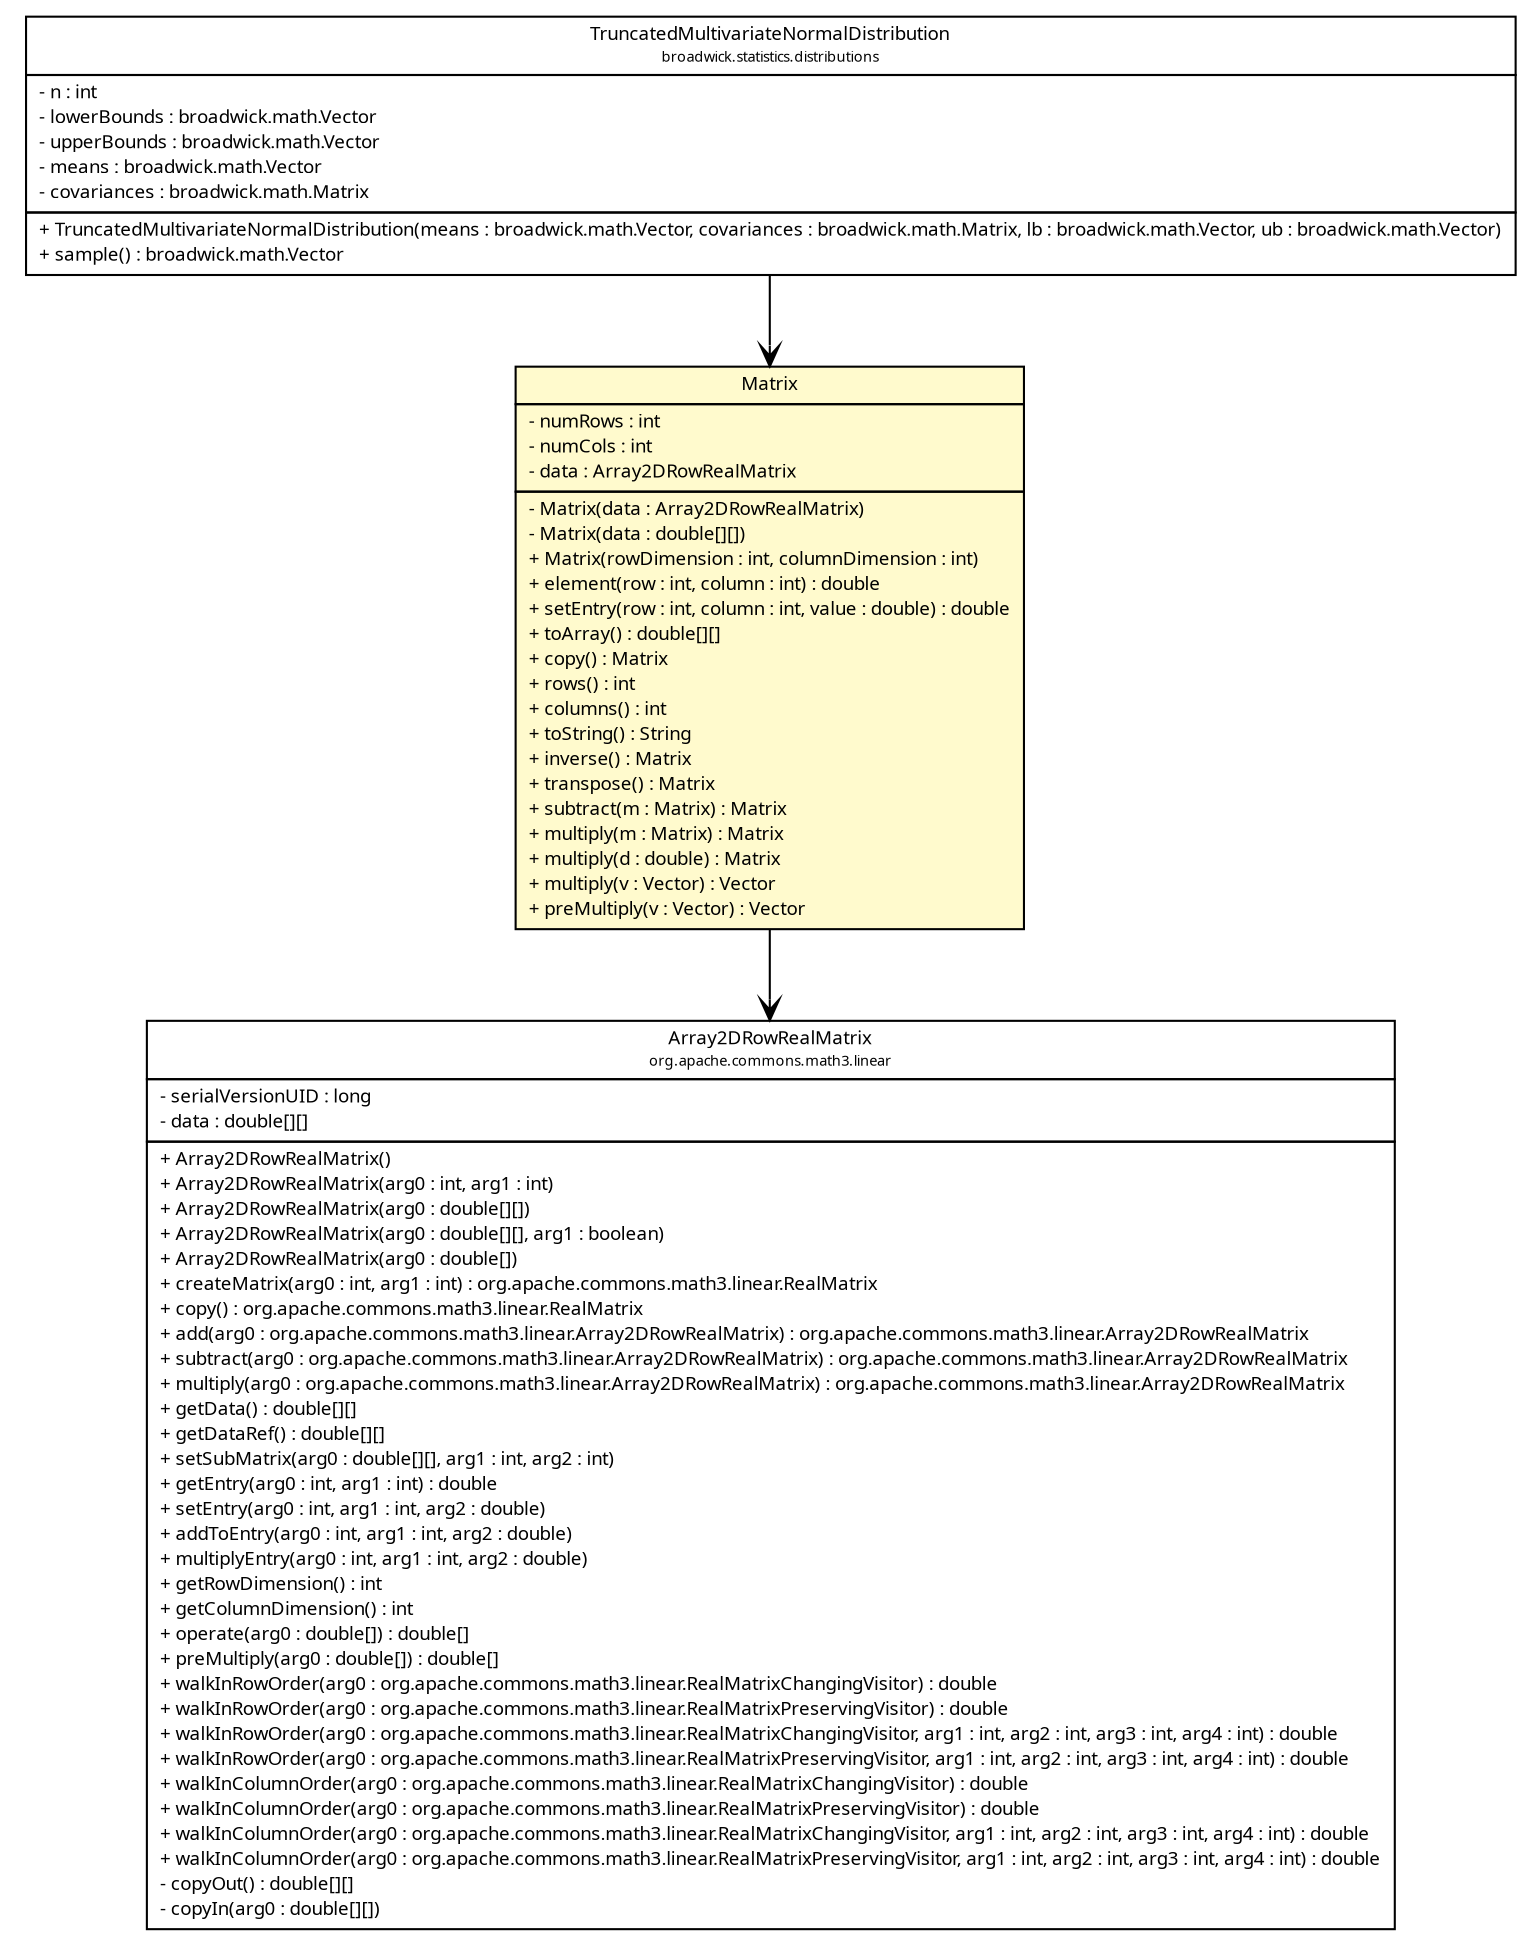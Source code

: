 #!/usr/local/bin/dot
#
# Class diagram 
# Generated by UMLGraph version R5_6 (http://www.umlgraph.org/)
#

digraph G {
	edge [fontname="Trebuchet MS",fontsize=10,labelfontname="Trebuchet MS",labelfontsize=10];
	node [fontname="Trebuchet MS",fontsize=10,shape=plaintext];
	nodesep=0.25;
	ranksep=0.5;
	// broadwick.math.Matrix
	c17339 [label=<<table title="broadwick.math.Matrix" border="0" cellborder="1" cellspacing="0" cellpadding="2" port="p" bgcolor="lemonChiffon" href="./Matrix.html">
		<tr><td><table border="0" cellspacing="0" cellpadding="1">
<tr><td align="center" balign="center"><font face="Trebuchet MS"> Matrix </font></td></tr>
		</table></td></tr>
		<tr><td><table border="0" cellspacing="0" cellpadding="1">
<tr><td align="left" balign="left"> - numRows : int </td></tr>
<tr><td align="left" balign="left"> - numCols : int </td></tr>
<tr><td align="left" balign="left"> - data : Array2DRowRealMatrix </td></tr>
		</table></td></tr>
		<tr><td><table border="0" cellspacing="0" cellpadding="1">
<tr><td align="left" balign="left"> - Matrix(data : Array2DRowRealMatrix) </td></tr>
<tr><td align="left" balign="left"> - Matrix(data : double[][]) </td></tr>
<tr><td align="left" balign="left"> + Matrix(rowDimension : int, columnDimension : int) </td></tr>
<tr><td align="left" balign="left"> + element(row : int, column : int) : double </td></tr>
<tr><td align="left" balign="left"> + setEntry(row : int, column : int, value : double) : double </td></tr>
<tr><td align="left" balign="left"> + toArray() : double[][] </td></tr>
<tr><td align="left" balign="left"> + copy() : Matrix </td></tr>
<tr><td align="left" balign="left"> + rows() : int </td></tr>
<tr><td align="left" balign="left"> + columns() : int </td></tr>
<tr><td align="left" balign="left"> + toString() : String </td></tr>
<tr><td align="left" balign="left"> + inverse() : Matrix </td></tr>
<tr><td align="left" balign="left"> + transpose() : Matrix </td></tr>
<tr><td align="left" balign="left"> + subtract(m : Matrix) : Matrix </td></tr>
<tr><td align="left" balign="left"> + multiply(m : Matrix) : Matrix </td></tr>
<tr><td align="left" balign="left"> + multiply(d : double) : Matrix </td></tr>
<tr><td align="left" balign="left"> + multiply(v : Vector) : Vector </td></tr>
<tr><td align="left" balign="left"> + preMultiply(v : Vector) : Vector </td></tr>
		</table></td></tr>
		</table>>, URL="./Matrix.html", fontname="Trebuchet MS", fontcolor="black", fontsize=9.0];
	// broadwick.statistics.distributions.TruncatedMultivariateNormalDistribution
	c17374 [label=<<table title="broadwick.statistics.distributions.TruncatedMultivariateNormalDistribution" border="0" cellborder="1" cellspacing="0" cellpadding="2" port="p" href="../statistics/distributions/TruncatedMultivariateNormalDistribution.html">
		<tr><td><table border="0" cellspacing="0" cellpadding="1">
<tr><td align="center" balign="center"><font face="Trebuchet MS"> TruncatedMultivariateNormalDistribution </font></td></tr>
<tr><td align="center" balign="center"><font face="Trebuchet MS" point-size="7.0"> broadwick.statistics.distributions </font></td></tr>
		</table></td></tr>
		<tr><td><table border="0" cellspacing="0" cellpadding="1">
<tr><td align="left" balign="left"> - n : int </td></tr>
<tr><td align="left" balign="left"> - lowerBounds : broadwick.math.Vector </td></tr>
<tr><td align="left" balign="left"> - upperBounds : broadwick.math.Vector </td></tr>
<tr><td align="left" balign="left"> - means : broadwick.math.Vector </td></tr>
<tr><td align="left" balign="left"> - covariances : broadwick.math.Matrix </td></tr>
		</table></td></tr>
		<tr><td><table border="0" cellspacing="0" cellpadding="1">
<tr><td align="left" balign="left"> + TruncatedMultivariateNormalDistribution(means : broadwick.math.Vector, covariances : broadwick.math.Matrix, lb : broadwick.math.Vector, ub : broadwick.math.Vector) </td></tr>
<tr><td align="left" balign="left"> + sample() : broadwick.math.Vector </td></tr>
		</table></td></tr>
		</table>>, URL="../statistics/distributions/TruncatedMultivariateNormalDistribution.html", fontname="Trebuchet MS", fontcolor="black", fontsize=9.0];
	// broadwick.math.Matrix NAVASSOC org.apache.commons.math3.linear.Array2DRowRealMatrix
	c17339:p -> c17429:p [taillabel="", label="", headlabel="", fontname="Trebuchet MS", fontcolor="black", fontsize=10.0, color="black", arrowhead=open];
	// broadwick.statistics.distributions.TruncatedMultivariateNormalDistribution NAVASSOC broadwick.math.Matrix
	c17374:p -> c17339:p [taillabel="", label="", headlabel="", fontname="Trebuchet MS", fontcolor="black", fontsize=10.0, color="black", arrowhead=open];
	// org.apache.commons.math3.linear.Array2DRowRealMatrix
	c17429 [label=<<table title="org.apache.commons.math3.linear.Array2DRowRealMatrix" border="0" cellborder="1" cellspacing="0" cellpadding="2" port="p" href="http://java.sun.com/j2se/1.4.2/docs/api/org/apache/commons/math3/linear/Array2DRowRealMatrix.html">
		<tr><td><table border="0" cellspacing="0" cellpadding="1">
<tr><td align="center" balign="center"><font face="Trebuchet MS"> Array2DRowRealMatrix </font></td></tr>
<tr><td align="center" balign="center"><font face="Trebuchet MS" point-size="7.0"> org.apache.commons.math3.linear </font></td></tr>
		</table></td></tr>
		<tr><td><table border="0" cellspacing="0" cellpadding="1">
<tr><td align="left" balign="left"> - serialVersionUID : long </td></tr>
<tr><td align="left" balign="left"> - data : double[][] </td></tr>
		</table></td></tr>
		<tr><td><table border="0" cellspacing="0" cellpadding="1">
<tr><td align="left" balign="left"> + Array2DRowRealMatrix() </td></tr>
<tr><td align="left" balign="left"> + Array2DRowRealMatrix(arg0 : int, arg1 : int) </td></tr>
<tr><td align="left" balign="left"> + Array2DRowRealMatrix(arg0 : double[][]) </td></tr>
<tr><td align="left" balign="left"> + Array2DRowRealMatrix(arg0 : double[][], arg1 : boolean) </td></tr>
<tr><td align="left" balign="left"> + Array2DRowRealMatrix(arg0 : double[]) </td></tr>
<tr><td align="left" balign="left"> + createMatrix(arg0 : int, arg1 : int) : org.apache.commons.math3.linear.RealMatrix </td></tr>
<tr><td align="left" balign="left"> + copy() : org.apache.commons.math3.linear.RealMatrix </td></tr>
<tr><td align="left" balign="left"> + add(arg0 : org.apache.commons.math3.linear.Array2DRowRealMatrix) : org.apache.commons.math3.linear.Array2DRowRealMatrix </td></tr>
<tr><td align="left" balign="left"> + subtract(arg0 : org.apache.commons.math3.linear.Array2DRowRealMatrix) : org.apache.commons.math3.linear.Array2DRowRealMatrix </td></tr>
<tr><td align="left" balign="left"> + multiply(arg0 : org.apache.commons.math3.linear.Array2DRowRealMatrix) : org.apache.commons.math3.linear.Array2DRowRealMatrix </td></tr>
<tr><td align="left" balign="left"> + getData() : double[][] </td></tr>
<tr><td align="left" balign="left"> + getDataRef() : double[][] </td></tr>
<tr><td align="left" balign="left"> + setSubMatrix(arg0 : double[][], arg1 : int, arg2 : int) </td></tr>
<tr><td align="left" balign="left"> + getEntry(arg0 : int, arg1 : int) : double </td></tr>
<tr><td align="left" balign="left"> + setEntry(arg0 : int, arg1 : int, arg2 : double) </td></tr>
<tr><td align="left" balign="left"> + addToEntry(arg0 : int, arg1 : int, arg2 : double) </td></tr>
<tr><td align="left" balign="left"> + multiplyEntry(arg0 : int, arg1 : int, arg2 : double) </td></tr>
<tr><td align="left" balign="left"> + getRowDimension() : int </td></tr>
<tr><td align="left" balign="left"> + getColumnDimension() : int </td></tr>
<tr><td align="left" balign="left"> + operate(arg0 : double[]) : double[] </td></tr>
<tr><td align="left" balign="left"> + preMultiply(arg0 : double[]) : double[] </td></tr>
<tr><td align="left" balign="left"> + walkInRowOrder(arg0 : org.apache.commons.math3.linear.RealMatrixChangingVisitor) : double </td></tr>
<tr><td align="left" balign="left"> + walkInRowOrder(arg0 : org.apache.commons.math3.linear.RealMatrixPreservingVisitor) : double </td></tr>
<tr><td align="left" balign="left"> + walkInRowOrder(arg0 : org.apache.commons.math3.linear.RealMatrixChangingVisitor, arg1 : int, arg2 : int, arg3 : int, arg4 : int) : double </td></tr>
<tr><td align="left" balign="left"> + walkInRowOrder(arg0 : org.apache.commons.math3.linear.RealMatrixPreservingVisitor, arg1 : int, arg2 : int, arg3 : int, arg4 : int) : double </td></tr>
<tr><td align="left" balign="left"> + walkInColumnOrder(arg0 : org.apache.commons.math3.linear.RealMatrixChangingVisitor) : double </td></tr>
<tr><td align="left" balign="left"> + walkInColumnOrder(arg0 : org.apache.commons.math3.linear.RealMatrixPreservingVisitor) : double </td></tr>
<tr><td align="left" balign="left"> + walkInColumnOrder(arg0 : org.apache.commons.math3.linear.RealMatrixChangingVisitor, arg1 : int, arg2 : int, arg3 : int, arg4 : int) : double </td></tr>
<tr><td align="left" balign="left"> + walkInColumnOrder(arg0 : org.apache.commons.math3.linear.RealMatrixPreservingVisitor, arg1 : int, arg2 : int, arg3 : int, arg4 : int) : double </td></tr>
<tr><td align="left" balign="left"> - copyOut() : double[][] </td></tr>
<tr><td align="left" balign="left"> - copyIn(arg0 : double[][]) </td></tr>
		</table></td></tr>
		</table>>, URL="http://java.sun.com/j2se/1.4.2/docs/api/org/apache/commons/math3/linear/Array2DRowRealMatrix.html", fontname="Trebuchet MS", fontcolor="black", fontsize=9.0];
}

